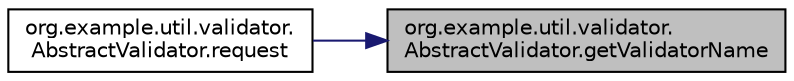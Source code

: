 digraph "org.example.util.validator.AbstractValidator.getValidatorName"
{
 // LATEX_PDF_SIZE
  edge [fontname="Helvetica",fontsize="10",labelfontname="Helvetica",labelfontsize="10"];
  node [fontname="Helvetica",fontsize="10",shape=record];
  rankdir="RL";
  Node1 [label="org.example.util.validator.\lAbstractValidator.getValidatorName",height=0.2,width=0.4,color="black", fillcolor="grey75", style="filled", fontcolor="black",tooltip="Restituisce una stringa con l' elemento della validazione della classe."];
  Node1 -> Node2 [dir="back",color="midnightblue",fontsize="10",style="solid",fontname="Helvetica"];
  Node2 [label="org.example.util.validator.\lAbstractValidator.request",height=0.2,width=0.4,color="black", fillcolor="white", style="filled",URL="$db/df8/a00076_a65bd335250cee3a9dc558f7d5dbca1bc.html#a65bd335250cee3a9dc558f7d5dbca1bc",tooltip="Richiesta tramite input da tastiera."];
}
